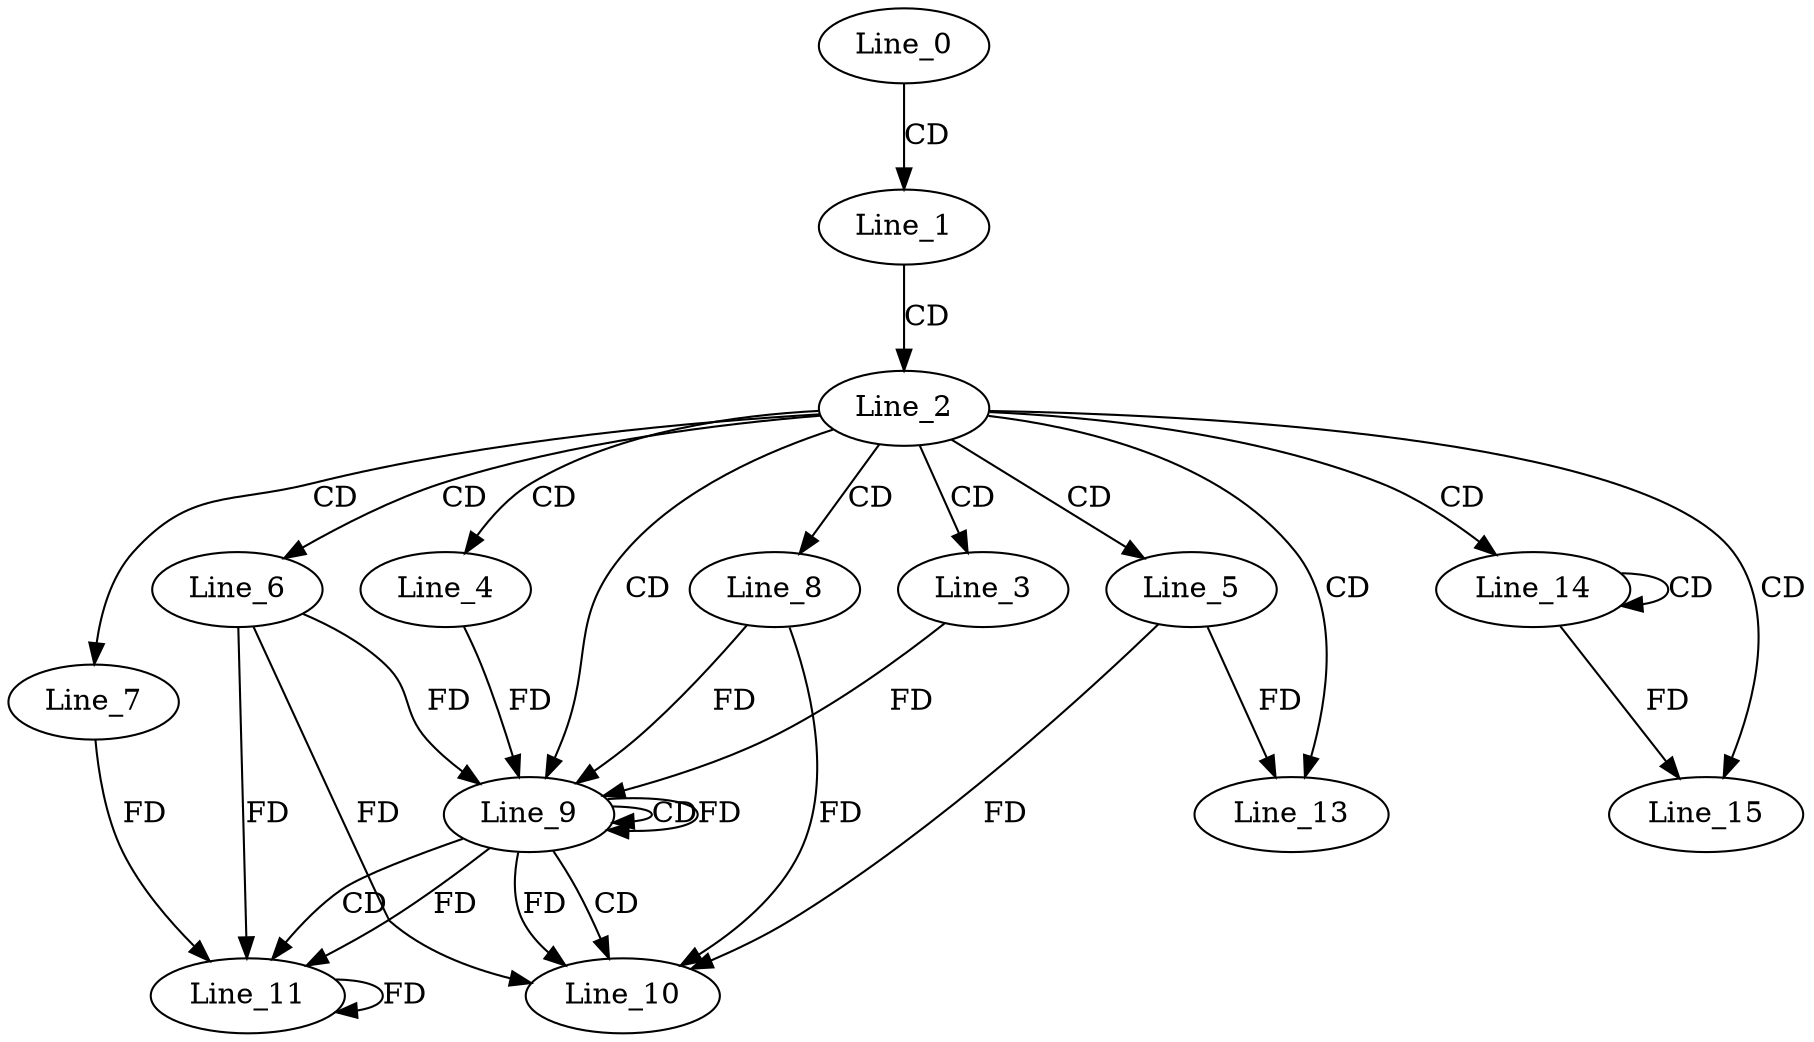 digraph G {
  Line_0;
  Line_1;
  Line_2;
  Line_3;
  Line_4;
  Line_5;
  Line_6;
  Line_7;
  Line_8;
  Line_9;
  Line_9;
  Line_9;
  Line_10;
  Line_11;
  Line_13;
  Line_14;
  Line_14;
  Line_15;
  Line_15;
  Line_0 -> Line_1 [ label="CD" ];
  Line_1 -> Line_2 [ label="CD" ];
  Line_2 -> Line_3 [ label="CD" ];
  Line_2 -> Line_4 [ label="CD" ];
  Line_2 -> Line_5 [ label="CD" ];
  Line_2 -> Line_6 [ label="CD" ];
  Line_2 -> Line_7 [ label="CD" ];
  Line_2 -> Line_8 [ label="CD" ];
  Line_2 -> Line_9 [ label="CD" ];
  Line_9 -> Line_9 [ label="CD" ];
  Line_9 -> Line_9 [ label="FD" ];
  Line_6 -> Line_9 [ label="FD" ];
  Line_4 -> Line_9 [ label="FD" ];
  Line_8 -> Line_9 [ label="FD" ];
  Line_3 -> Line_9 [ label="FD" ];
  Line_9 -> Line_10 [ label="CD" ];
  Line_5 -> Line_10 [ label="FD" ];
  Line_8 -> Line_10 [ label="FD" ];
  Line_9 -> Line_10 [ label="FD" ];
  Line_6 -> Line_10 [ label="FD" ];
  Line_9 -> Line_11 [ label="CD" ];
  Line_11 -> Line_11 [ label="FD" ];
  Line_7 -> Line_11 [ label="FD" ];
  Line_9 -> Line_11 [ label="FD" ];
  Line_6 -> Line_11 [ label="FD" ];
  Line_2 -> Line_13 [ label="CD" ];
  Line_5 -> Line_13 [ label="FD" ];
  Line_2 -> Line_14 [ label="CD" ];
  Line_14 -> Line_14 [ label="CD" ];
  Line_2 -> Line_15 [ label="CD" ];
  Line_14 -> Line_15 [ label="FD" ];
}
